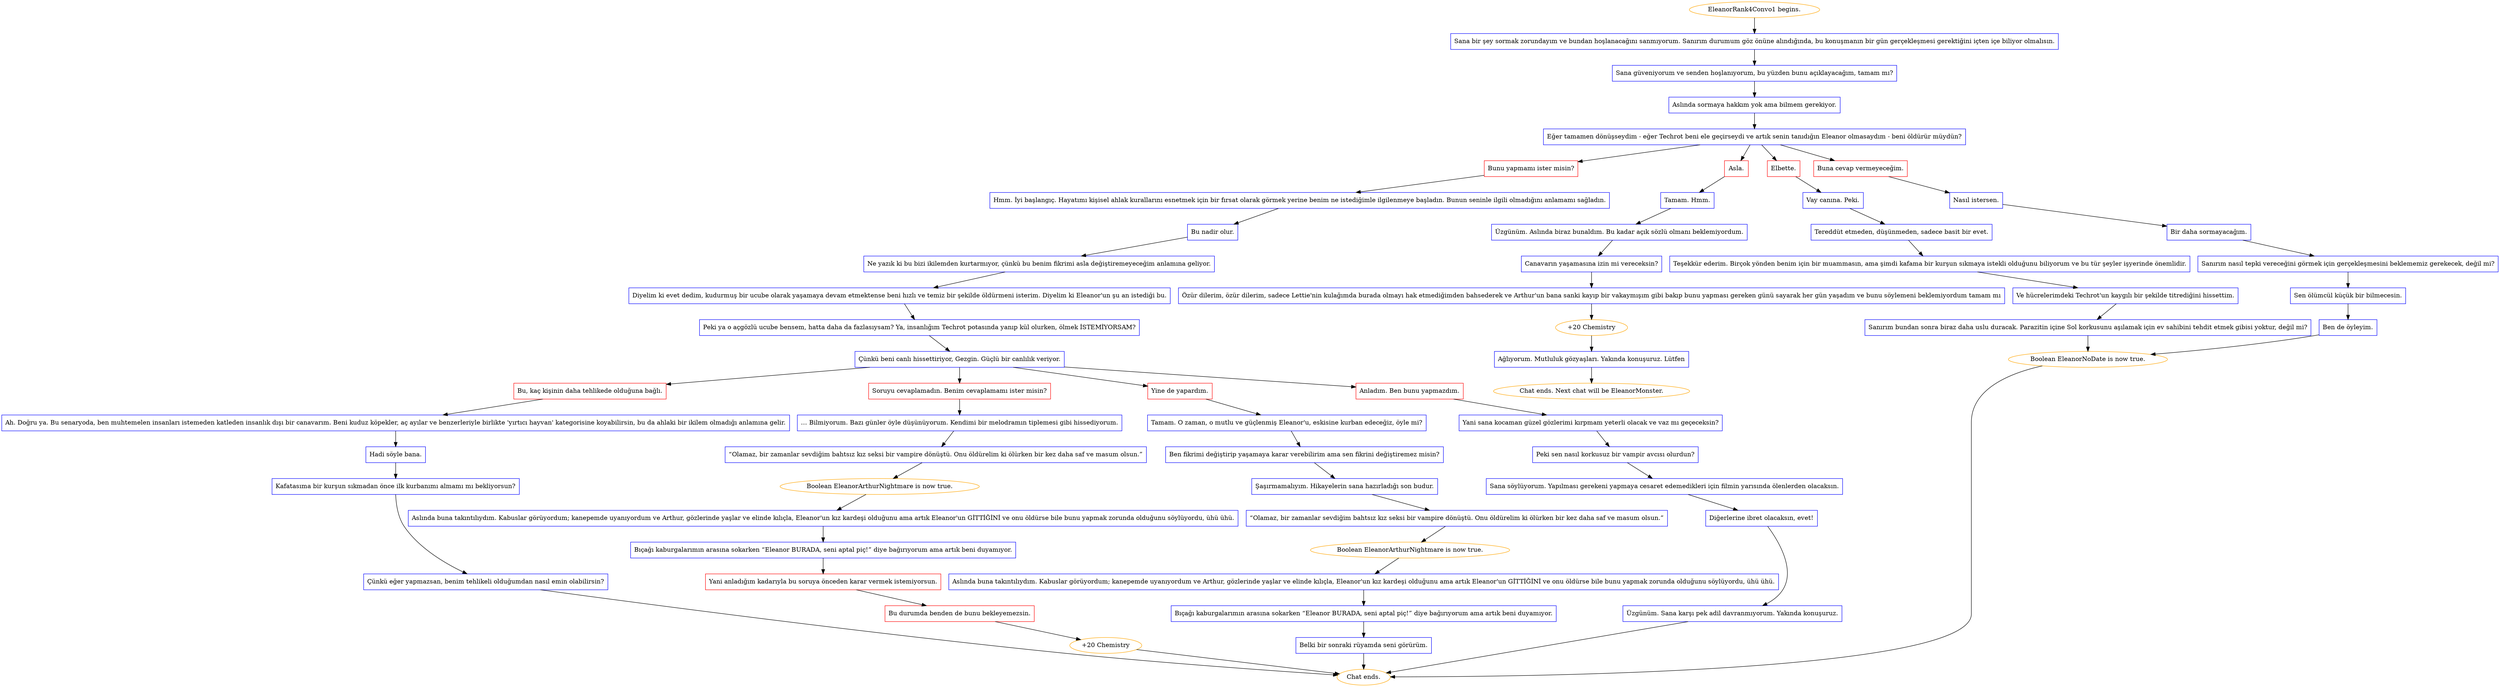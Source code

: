 digraph {
	"EleanorRank4Convo1 begins." [color=orange];
		"EleanorRank4Convo1 begins." -> j1675794791;
	j1675794791 [label="Sana bir şey sormak zorundayım ve bundan hoşlanacağını sanmıyorum. Sanırım durumum göz önüne alındığında, bu konuşmanın bir gün gerçekleşmesi gerektiğini içten içe biliyor olmalısın.",shape=box,color=blue];
		j1675794791 -> j3511885808;
	j3511885808 [label="Sana güveniyorum ve senden hoşlanıyorum, bu yüzden bunu açıklayacağım, tamam mı?",shape=box,color=blue];
		j3511885808 -> j3922831994;
	j3922831994 [label="Aslında sormaya hakkım yok ama bilmem gerekiyor.",shape=box,color=blue];
		j3922831994 -> j1110204963;
	j1110204963 [label="Eğer tamamen dönüşseydim - eğer Techrot beni ele geçirseydi ve artık senin tanıdığın Eleanor olmasaydım - beni öldürür müydün?",shape=box,color=blue];
		j1110204963 -> j995250356;
		j1110204963 -> j1711491006;
		j1110204963 -> j2889378253;
		j1110204963 -> j734633455;
	j995250356 [label="Bunu yapmamı ister misin?",shape=box,color=red];
		j995250356 -> j1101037585;
	j1711491006 [label="Elbette.",shape=box,color=red];
		j1711491006 -> j665062517;
	j2889378253 [label="Asla.",shape=box,color=red];
		j2889378253 -> j846803380;
	j734633455 [label="Buna cevap vermeyeceğim.",shape=box,color=red];
		j734633455 -> j4009275729;
	j1101037585 [label="Hmm. İyi başlangıç. Hayatımı kişisel ahlak kurallarını esnetmek için bir fırsat olarak görmek yerine benim ne istediğimle ilgilenmeye başladın. Bunun seninle ilgili olmadığını anlamamı sağladın.",shape=box,color=blue];
		j1101037585 -> j2695970626;
	j665062517 [label="Vay canına. Peki.",shape=box,color=blue];
		j665062517 -> j2004527949;
	j846803380 [label="Tamam. Hmm.",shape=box,color=blue];
		j846803380 -> j155369811;
	j4009275729 [label="Nasıl istersen.",shape=box,color=blue];
		j4009275729 -> j1143196481;
	j2695970626 [label="Bu nadir olur.",shape=box,color=blue];
		j2695970626 -> j653208798;
	j2004527949 [label="Tereddüt etmeden, düşünmeden, sadece basit bir evet.",shape=box,color=blue];
		j2004527949 -> j424336336;
	j155369811 [label="Üzgünüm. Aslında biraz bunaldım. Bu kadar açık sözlü olmanı beklemiyordum.",shape=box,color=blue];
		j155369811 -> j3672306715;
	j1143196481 [label="Bir daha sormayacağım.",shape=box,color=blue];
		j1143196481 -> j1575785574;
	j653208798 [label="Ne yazık ki bu bizi ikilemden kurtarmıyor, çünkü bu benim fikrimi asla değiştiremeyeceğim anlamına geliyor.",shape=box,color=blue];
		j653208798 -> j1206949140;
	j424336336 [label="Teşekkür ederim. Birçok yönden benim için bir muammasın, ama şimdi kafama bir kurşun sıkmaya istekli olduğunu biliyorum ve bu tür şeyler işyerinde önemlidir.",shape=box,color=blue];
		j424336336 -> j1079015532;
	j3672306715 [label="Canavarın yaşamasına izin mi vereceksin?",shape=box,color=blue];
		j3672306715 -> j1228820765;
	j1575785574 [label="Sanırım nasıl tepki vereceğini görmek için gerçekleşmesini beklememiz gerekecek, değil mi?",shape=box,color=blue];
		j1575785574 -> j3928323731;
	j1206949140 [label="Diyelim ki evet dedim, kudurmuş bir ucube olarak yaşamaya devam etmektense beni hızlı ve temiz bir şekilde öldürmeni isterim. Diyelim ki Eleanor'un şu an istediği bu.",shape=box,color=blue];
		j1206949140 -> j1457125328;
	j1079015532 [label="Ve hücrelerimdeki Techrot'un kaygılı bir şekilde titrediğini hissettim.",shape=box,color=blue];
		j1079015532 -> j2606239822;
	j1228820765 [label="Özür dilerim, özür dilerim, sadece Lettie'nin kulağımda burada olmayı hak etmediğimden bahsederek ve Arthur'un bana sanki kayıp bir vakaymışım gibi bakıp bunu yapması gereken günü sayarak her gün yaşadım ve bunu söylemeni beklemiyordum tamam mı",shape=box,color=blue];
		j1228820765 -> j156550986;
	j3928323731 [label="Sen ölümcül küçük bir bilmecesin.",shape=box,color=blue];
		j3928323731 -> j592480115;
	j1457125328 [label="Peki ya o açgözlü ucube bensem, hatta daha da fazlasıysam? Ya, insanlığım Techrot potasında yanıp kül olurken, ölmek İSTEMİYORSAM?",shape=box,color=blue];
		j1457125328 -> j2871600505;
	j2606239822 [label="Sanırım bundan sonra biraz daha uslu duracak. Parazitin içine Sol korkusunu aşılamak için ev sahibini tehdit etmek gibisi yoktur, değil mi?",shape=box,color=blue];
		j2606239822 -> j2728200779;
	j156550986 [label="+20 Chemistry",color=orange];
		j156550986 -> j4023146954;
	j592480115 [label="Ben de öyleyim.",shape=box,color=blue];
		j592480115 -> j2728200779;
	j2871600505 [label="Çünkü beni canlı hissettiriyor, Gezgin. Güçlü bir canlılık veriyor.",shape=box,color=blue];
		j2871600505 -> j4196078290;
		j2871600505 -> j1294135767;
		j2871600505 -> j1544787528;
		j2871600505 -> j706516256;
	j2728200779 [label="Boolean EleanorNoDate is now true.",color=orange];
		j2728200779 -> "Chat ends.";
	j4023146954 [label="Ağlıyorum. Mutluluk gözyaşları. Yakında konuşuruz. Lütfen",shape=box,color=blue];
		j4023146954 -> "Chat ends. Next chat will be EleanorMonster.";
	j4196078290 [label="Yine de yapardım.",shape=box,color=red];
		j4196078290 -> j4024999937;
	j1294135767 [label="Anladım. Ben bunu yapmazdım.",shape=box,color=red];
		j1294135767 -> j2235187158;
	j1544787528 [label="Bu, kaç kişinin daha tehlikede olduğuna bağlı.",shape=box,color=red];
		j1544787528 -> j3298142762;
	j706516256 [label="Soruyu cevaplamadın. Benim cevaplamamı ister misin?",shape=box,color=red];
		j706516256 -> j889124470;
	"Chat ends." [color=orange];
	"Chat ends. Next chat will be EleanorMonster." [color=orange];
	j4024999937 [label="Tamam. O zaman, o mutlu ve güçlenmiş Eleanor'u, eskisine kurban edeceğiz, öyle mi?",shape=box,color=blue];
		j4024999937 -> j1611520007;
	j2235187158 [label="Yani sana kocaman güzel gözlerimi kırpmam yeterli olacak ve vaz mı geçeceksin?",shape=box,color=blue];
		j2235187158 -> j3323302571;
	j3298142762 [label="Ah. Doğru ya. Bu senaryoda, ben muhtemelen insanları istemeden katleden insanlık dışı bir canavarım. Beni kuduz köpekler, aç ayılar ve benzerleriyle birlikte 'yırtıcı hayvan' kategorisine koyabilirsin, bu da ahlaki bir ikilem olmadığı anlamına gelir.",shape=box,color=blue];
		j3298142762 -> j2140236244;
	j889124470 [label="… Bilmiyorum. Bazı günler öyle düşünüyorum. Kendimi bir melodramın tiplemesi gibi hissediyorum.",shape=box,color=blue];
		j889124470 -> j1575956145;
	j1611520007 [label="Ben fikrimi değiştirip yaşamaya karar verebilirim ama sen fikrini değiştiremez misin?",shape=box,color=blue];
		j1611520007 -> j222661468;
	j3323302571 [label="Peki sen nasıl korkusuz bir vampir avcısı olurdun?",shape=box,color=blue];
		j3323302571 -> j600285870;
	j2140236244 [label="Hadi söyle bana.",shape=box,color=blue];
		j2140236244 -> j4258253500;
	j1575956145 [label="“Olamaz, bir zamanlar sevdiğim bahtsız kız seksi bir vampire dönüştü. Onu öldürelim ki ölürken bir kez daha saf ve masum olsun.”",shape=box,color=blue];
		j1575956145 -> j2766760260;
	j222661468 [label="Şaşırmamalıyım. Hikayelerin sana hazırladığı son budur.",shape=box,color=blue];
		j222661468 -> j1354987629;
	j600285870 [label="Sana söylüyorum. Yapılması gerekeni yapmaya cesaret edemedikleri için filmin yarısında ölenlerden olacaksın.",shape=box,color=blue];
		j600285870 -> j3700941294;
	j4258253500 [label="Kafatasıma bir kurşun sıkmadan önce ilk kurbanımı almamı mı bekliyorsun?",shape=box,color=blue];
		j4258253500 -> j2514353613;
	j2766760260 [label="Boolean EleanorArthurNightmare is now true.",color=orange];
		j2766760260 -> j1236121583;
	j1354987629 [label="“Olamaz, bir zamanlar sevdiğim bahtsız kız seksi bir vampire dönüştü. Onu öldürelim ki ölürken bir kez daha saf ve masum olsun.”",shape=box,color=blue];
		j1354987629 -> j4107934367;
	j3700941294 [label="Diğerlerine ibret olacaksın, evet!",shape=box,color=blue];
		j3700941294 -> j1022865867;
	j2514353613 [label="Çünkü eğer yapmazsan, benim tehlikeli olduğumdan nasıl emin olabilirsin?",shape=box,color=blue];
		j2514353613 -> "Chat ends.";
	j1236121583 [label="Aslında buna takıntılıydım. Kabuslar görüyordum; kanepemde uyanıyordum ve Arthur, gözlerinde yaşlar ve elinde kılıçla, Eleanor'un kız kardeşi olduğunu ama artık Eleanor'un GİTTİĞİNİ ve onu öldürse bile bunu yapmak zorunda olduğunu söylüyordu, ühü ühü.",shape=box,color=blue];
		j1236121583 -> j2296848550;
	j4107934367 [label="Boolean EleanorArthurNightmare is now true.",color=orange];
		j4107934367 -> j3924972927;
	j1022865867 [label="Üzgünüm. Sana karşı pek adil davranmıyorum. Yakında konuşuruz.",shape=box,color=blue];
		j1022865867 -> "Chat ends.";
	j2296848550 [label="Bıçağı kaburgalarımın arasına sokarken “Eleanor BURADA, seni aptal piç!” diye bağırıyorum ama artık beni duyamıyor.",shape=box,color=blue];
		j2296848550 -> j367703422;
	j3924972927 [label="Aslında buna takıntılıydım. Kabuslar görüyordum; kanepemde uyanıyordum ve Arthur, gözlerinde yaşlar ve elinde kılıçla, Eleanor'un kız kardeşi olduğunu ama artık Eleanor'un GİTTİĞİNİ ve onu öldürse bile bunu yapmak zorunda olduğunu söylüyordu, ühü ühü.",shape=box,color=blue];
		j3924972927 -> j3856907861;
	j367703422 [label="Yani anladığım kadarıyla bu soruya önceden karar vermek istemiyorsun.",shape=box,color=red];
		j367703422 -> j212519445;
	j3856907861 [label="Bıçağı kaburgalarımın arasına sokarken “Eleanor BURADA, seni aptal piç!” diye bağırıyorum ama artık beni duyamıyor.",shape=box,color=blue];
		j3856907861 -> j2939191188;
	j212519445 [label="Bu durumda benden de bunu bekleyemezsin.",shape=box,color=red];
		j212519445 -> j367054140;
	j2939191188 [label="Belki bir sonraki rüyamda seni görürüm.",shape=box,color=blue];
		j2939191188 -> "Chat ends.";
	j367054140 [label="+20 Chemistry",color=orange];
		j367054140 -> "Chat ends.";
}